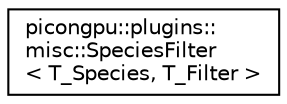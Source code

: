 digraph "Graphical Class Hierarchy"
{
 // LATEX_PDF_SIZE
  edge [fontname="Helvetica",fontsize="10",labelfontname="Helvetica",labelfontsize="10"];
  node [fontname="Helvetica",fontsize="10",shape=record];
  rankdir="LR";
  Node0 [label="picongpu::plugins::\lmisc::SpeciesFilter\l\< T_Species, T_Filter \>",height=0.2,width=0.4,color="black", fillcolor="white", style="filled",URL="$structpicongpu_1_1plugins_1_1misc_1_1_species_filter.html",tooltip="combines a particle species with a filter"];
}
